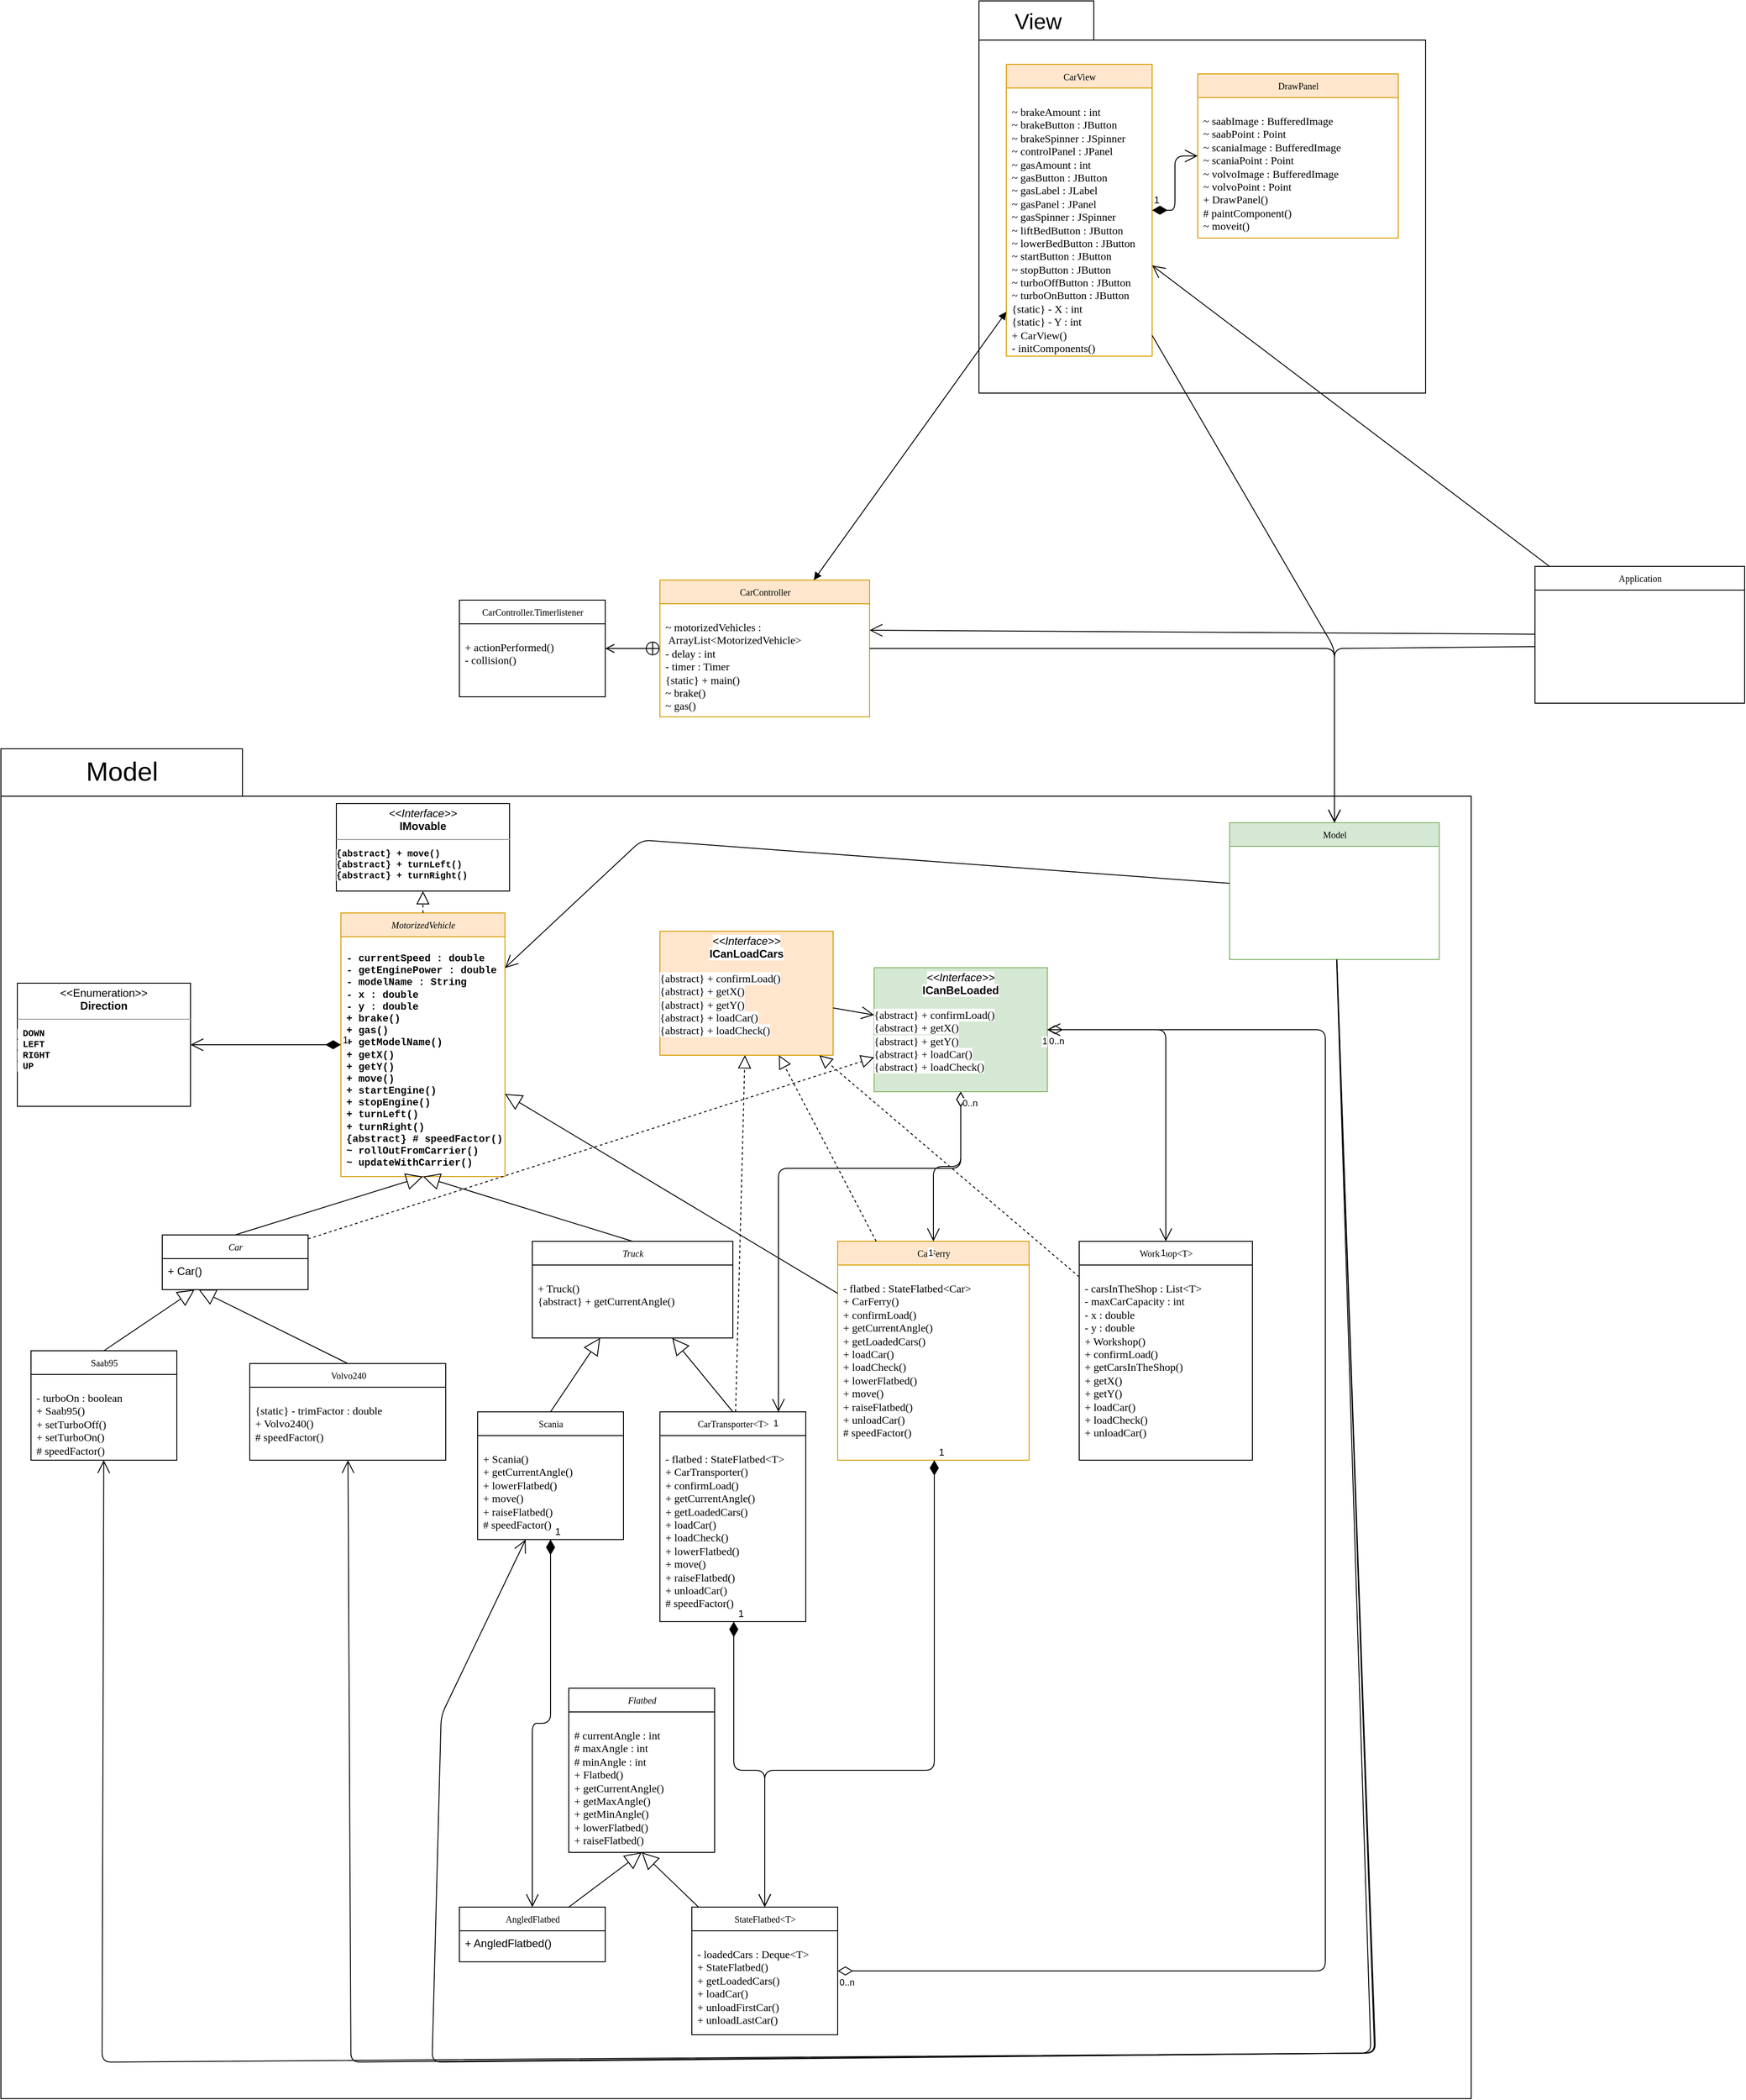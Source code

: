 <mxfile type="device" version="12.3.7" pages="1"><diagram id="c4acf3e9-155e-7222-9cf6-157b1a14988f" name="Page-1"><mxGraphModel grid="1" shadow="0" math="0" background="#ffffff" pageHeight="1100" pageWidth="850" pageScale="1" page="1" fold="1" arrows="1" connect="1" tooltips="1" guides="1" gridSize="10" dy="-27" dx="3373"><root><mxCell id="0"/><mxCell id="1" parent="0"/><mxCell id="PDJkOdd502LJBB01oQi6-63" value="" parent="1" vertex="1" style="shape=folder;fontStyle=1;spacingTop=10;tabWidth=126;tabHeight=43;tabPosition=left;html=1;fontColor=#000000;"><mxGeometry as="geometry" height="430" width="490" y="1580" x="-380"/></mxCell><mxCell id="PDJkOdd502LJBB01oQi6-27" value="&amp;nbsp;" parent="1" vertex="1" style="shape=folder;fontStyle=1;spacingTop=10;tabWidth=265;tabHeight=52;tabPosition=left;html=1;"><mxGeometry as="geometry" height="1480" width="1613" y="2400" x="-1453"/></mxCell><mxCell id="22l6sueiHiFFFNzTokqS-2" value="&lt;i&gt;MotorizedVehicle&lt;/i&gt;" parent="1" vertex="1" style="swimlane;html=1;fontStyle=0;childLayout=stackLayout;horizontal=1;startSize=26;fillColor=#ffe6cc;horizontalStack=0;resizeParent=1;resizeLast=0;collapsible=1;marginBottom=0;swimlaneFillColor=#ffffff;rounded=0;shadow=0;comic=0;labelBackgroundColor=none;strokeWidth=1;fontFamily=Verdana;fontSize=10;align=center;strokeColor=#d79b00;"><mxGeometry as="geometry" height="289" width="180" y="2580" x="-1080"/></mxCell><mxCell id="22l6sueiHiFFFNzTokqS-3" value="&lt;pre style=&quot;font-family: &amp;quot;courier new&amp;quot;; font-size: 11px;&quot;&gt;&lt;b style=&quot;font-size: 11px;&quot;&gt;&lt;font style=&quot;font-size: 11px;&quot;&gt;&lt;span style=&quot;background-color: rgb(255, 255, 255); font-size: 11px;&quot;&gt;- currentSpeed : double&lt;br style=&quot;font-size: 11px;&quot;&gt;- getEnginePower : double&lt;br style=&quot;font-size: 11px;&quot;&gt;- modelName : String&lt;br style=&quot;font-size: 11px;&quot;&gt;- x : double&lt;br style=&quot;font-size: 11px;&quot;&gt;- y : double&lt;br style=&quot;font-size: 11px;&quot;&gt;+ brake()&lt;br style=&quot;font-size: 11px;&quot;&gt;+ gas()&lt;br style=&quot;font-size: 11px;&quot;&gt;+ getModelName()&lt;br style=&quot;font-size: 11px;&quot;&gt;+ getX()&lt;br style=&quot;font-size: 11px;&quot;&gt;+ getY()&lt;br style=&quot;font-size: 11px;&quot;&gt;+ move()&lt;br style=&quot;font-size: 11px;&quot;&gt;+ startEngine()&lt;br style=&quot;font-size: 11px;&quot;&gt;+ stopEngine()&lt;br style=&quot;font-size: 11px;&quot;&gt;+ turnLeft()&lt;br style=&quot;font-size: 11px;&quot;&gt;+ turnRight()&lt;br style=&quot;font-size: 11px;&quot;&gt;{abstract} # speedFactor()&lt;br style=&quot;font-size: 11px;&quot;&gt;~ rollOutFromCarrier()&lt;br style=&quot;font-size: 11px;&quot;&gt;~ updateWithCarrier()&lt;br style=&quot;font-size: 11px;&quot;&gt;&lt;br style=&quot;font-size: 11px;&quot;&gt;&lt;/span&gt;&lt;/font&gt;&lt;/b&gt;&lt;/pre&gt;" parent="22l6sueiHiFFFNzTokqS-2" vertex="1" style="text;html=1;strokeColor=none;fillColor=none;align=left;verticalAlign=top;spacingLeft=4;spacingRight=4;whiteSpace=wrap;overflow=hidden;rotatable=0;points=[[0,0.5],[1,0.5]];portConstraint=eastwest;fontSize=11;"><mxGeometry as="geometry" height="254" width="180" y="26"/></mxCell><mxCell id="22l6sueiHiFFFNzTokqS-12" value="&lt;p style=&quot;margin: 0px ; margin-top: 4px ; text-align: center&quot;&gt;&lt;span style=&quot;background-color: rgb(255 , 255 , 255)&quot;&gt;&lt;i&gt;&amp;lt;&amp;lt;Interface&amp;gt;&amp;gt;&lt;/i&gt;&lt;br&gt;&lt;b&gt;IMovable&lt;/b&gt;&lt;/span&gt;&lt;/p&gt;&lt;hr size=&quot;1&quot;&gt;&lt;pre style=&quot;font-family: &amp;#34;courier new&amp;#34; ; font-size: 10px&quot;&gt;&lt;b&gt;&lt;span style=&quot;background-color: rgb(255 , 255 , 255)&quot;&gt;{abstract} + move()&lt;br&gt;{abstract} + turnLeft()&lt;br&gt;{abstract} + turnRight()&lt;/span&gt;&lt;/b&gt;&lt;/pre&gt;" parent="1" vertex="1" style="verticalAlign=top;align=left;overflow=fill;fontSize=12;fontFamily=Helvetica;html=1;rounded=0;shadow=0;comic=0;labelBackgroundColor=none;strokeWidth=1"><mxGeometry as="geometry" height="96" width="190" y="2460" x="-1085"/></mxCell><mxCell id="22l6sueiHiFFFNzTokqS-14" value="Scania" parent="1" vertex="1" style="swimlane;html=1;fontStyle=0;childLayout=stackLayout;horizontal=1;startSize=26;fillColor=none;horizontalStack=0;resizeParent=1;resizeLast=0;collapsible=1;marginBottom=0;swimlaneFillColor=#ffffff;rounded=0;shadow=0;comic=0;labelBackgroundColor=none;strokeWidth=1;fontFamily=Verdana;fontSize=10;align=center;"><mxGeometry as="geometry" height="140" width="160" y="3127" x="-930"/></mxCell><mxCell id="22l6sueiHiFFFNzTokqS-15" value="&lt;pre style=&quot;font-family: &amp;#34;consolas&amp;#34;&quot;&gt;&lt;span style=&quot;background-color: rgb(255 , 255 , 255)&quot;&gt;+ Scania()&lt;br&gt;+ getCurrentAngle()&lt;br&gt;+ lowerFlatbed()&lt;br&gt;+ move()&lt;br&gt;+ raiseFlatbed()&lt;br&gt;# speedFactor()&lt;/span&gt;&lt;/pre&gt;" parent="22l6sueiHiFFFNzTokqS-14" vertex="1" style="text;html=1;strokeColor=none;fillColor=none;align=left;verticalAlign=top;spacingLeft=4;spacingRight=4;whiteSpace=wrap;overflow=hidden;rotatable=0;points=[[0,0.5],[1,0.5]];portConstraint=eastwest;"><mxGeometry as="geometry" height="114" width="160" y="26"/></mxCell><mxCell id="22l6sueiHiFFFNzTokqS-18" value="Saab95" parent="1" vertex="1" style="swimlane;html=1;fontStyle=0;childLayout=stackLayout;horizontal=1;startSize=26;fillColor=none;horizontalStack=0;resizeParent=1;resizeLast=0;collapsible=1;marginBottom=0;swimlaneFillColor=#ffffff;rounded=0;shadow=0;comic=0;labelBackgroundColor=none;strokeWidth=1;fontFamily=Verdana;fontSize=10;align=center;"><mxGeometry as="geometry" height="120" width="160" y="3060" x="-1420"/></mxCell><mxCell id="22l6sueiHiFFFNzTokqS-19" value="&lt;pre style=&quot;font-family: &amp;#34;consolas&amp;#34;&quot;&gt;&lt;span style=&quot;background-color: rgb(255 , 255 , 255)&quot;&gt;- turboOn : boolean&lt;br&gt;+ Saab95()&lt;br&gt;+ setTurboOff()&lt;br&gt;+ setTurboOn()&lt;br&gt;# speedFactor()&lt;/span&gt;&lt;/pre&gt;" parent="22l6sueiHiFFFNzTokqS-18" vertex="1" style="text;html=1;strokeColor=none;fillColor=none;align=left;verticalAlign=top;spacingLeft=4;spacingRight=4;whiteSpace=wrap;overflow=hidden;rotatable=0;points=[[0,0.5],[1,0.5]];portConstraint=eastwest;"><mxGeometry as="geometry" height="94" width="160" y="26"/></mxCell><mxCell id="22l6sueiHiFFFNzTokqS-29" value="&lt;i&gt;Car&lt;/i&gt;" parent="1" vertex="1" style="swimlane;html=1;fontStyle=0;childLayout=stackLayout;horizontal=1;startSize=26;fillColor=none;horizontalStack=0;resizeParent=1;resizeLast=0;collapsible=1;marginBottom=0;swimlaneFillColor=#ffffff;rounded=0;shadow=0;comic=0;labelBackgroundColor=none;strokeWidth=1;fontFamily=Verdana;fontSize=10;align=center;"><mxGeometry as="geometry" height="60" width="160" y="2933" x="-1276"/></mxCell><mxCell id="22l6sueiHiFFFNzTokqS-30" value="+ Car()" parent="22l6sueiHiFFFNzTokqS-29" vertex="1" style="text;html=1;strokeColor=none;fillColor=none;align=left;verticalAlign=top;spacingLeft=4;spacingRight=4;whiteSpace=wrap;overflow=hidden;rotatable=0;points=[[0,0.5],[1,0.5]];portConstraint=eastwest;"><mxGeometry as="geometry" height="22" width="160" y="26"/></mxCell><mxCell id="22l6sueiHiFFFNzTokqS-33" value="&lt;i&gt;Truck&lt;br&gt;&lt;/i&gt;" parent="1" vertex="1" style="swimlane;html=1;fontStyle=0;childLayout=stackLayout;horizontal=1;startSize=26;fillColor=none;horizontalStack=0;resizeParent=1;resizeLast=0;collapsible=1;marginBottom=0;swimlaneFillColor=#ffffff;rounded=0;shadow=0;comic=0;labelBackgroundColor=none;strokeWidth=1;fontFamily=Verdana;fontSize=10;align=center;"><mxGeometry as="geometry" height="106" width="220" y="2940" x="-870"/></mxCell><mxCell id="22l6sueiHiFFFNzTokqS-34" value="&lt;pre style=&quot;font-family: &amp;#34;consolas&amp;#34;&quot;&gt;&lt;span style=&quot;background-color: rgb(255 , 255 , 255)&quot;&gt;+ Truck()&lt;br&gt;{abstract} + getCurrentAngle()&lt;/span&gt;&lt;/pre&gt;" parent="22l6sueiHiFFFNzTokqS-33" vertex="1" style="text;html=1;strokeColor=none;fillColor=none;align=left;verticalAlign=top;spacingLeft=4;spacingRight=4;whiteSpace=wrap;overflow=hidden;rotatable=0;points=[[0,0.5],[1,0.5]];portConstraint=eastwest;"><mxGeometry as="geometry" height="64" width="220" y="26"/></mxCell><mxCell id="22l6sueiHiFFFNzTokqS-38" value="&lt;i&gt;Flatbed&lt;br&gt;&lt;/i&gt;" parent="1" vertex="1" style="swimlane;html=1;fontStyle=0;childLayout=stackLayout;horizontal=1;startSize=26;fillColor=none;horizontalStack=0;resizeParent=1;resizeLast=0;collapsible=1;marginBottom=0;swimlaneFillColor=#ffffff;rounded=0;shadow=0;comic=0;labelBackgroundColor=none;strokeWidth=1;fontFamily=Verdana;fontSize=10;align=center;"><mxGeometry as="geometry" height="180" width="160" y="3430" x="-830"/></mxCell><mxCell id="22l6sueiHiFFFNzTokqS-39" value="&lt;pre style=&quot;font-family: &amp;#34;consolas&amp;#34;&quot;&gt;&lt;span style=&quot;background-color: rgb(255 , 255 , 255)&quot;&gt;# currentAngle : int&lt;br&gt;# maxAngle : int&lt;br&gt;# minAngle : int&lt;br&gt;+ Flatbed()&lt;br&gt;+ getCurrentAngle()&lt;br&gt;+ getMaxAngle()&lt;br&gt;+ getMinAngle()&lt;br&gt;+ lowerFlatbed()&lt;br&gt;+ raiseFlatbed()&lt;/span&gt;&lt;/pre&gt;" parent="22l6sueiHiFFFNzTokqS-38" vertex="1" style="text;html=1;strokeColor=none;fillColor=none;align=left;verticalAlign=top;spacingLeft=4;spacingRight=4;whiteSpace=wrap;overflow=hidden;rotatable=0;points=[[0,0.5],[1,0.5]];portConstraint=eastwest;"><mxGeometry as="geometry" height="154" width="160" y="26"/></mxCell><mxCell id="22l6sueiHiFFFNzTokqS-42" value="StateFlatbed&amp;lt;T&amp;gt;" parent="1" vertex="1" style="swimlane;html=1;fontStyle=0;childLayout=stackLayout;horizontal=1;startSize=26;fillColor=none;horizontalStack=0;resizeParent=1;resizeLast=0;collapsible=1;marginBottom=0;swimlaneFillColor=#ffffff;rounded=0;shadow=0;comic=0;labelBackgroundColor=none;strokeWidth=1;fontFamily=Verdana;fontSize=10;align=center;"><mxGeometry as="geometry" height="140" width="160" y="3670" x="-695"/></mxCell><mxCell id="22l6sueiHiFFFNzTokqS-43" value="&lt;pre style=&quot;font-family: &amp;#34;consolas&amp;#34;&quot;&gt;&lt;span style=&quot;background-color: rgb(255 , 255 , 255)&quot;&gt;- loadedCars : Deque&amp;lt;T&amp;gt;&lt;br&gt;+ StateFlatbed()&lt;br&gt;+ getLoadedCars()&lt;br&gt;+ loadCar()&lt;br&gt;+ unloadFirstCar()&lt;br&gt;+ unloadLastCar()&lt;/span&gt;&lt;/pre&gt;" parent="22l6sueiHiFFFNzTokqS-42" vertex="1" style="text;html=1;strokeColor=none;fillColor=none;align=left;verticalAlign=top;spacingLeft=4;spacingRight=4;whiteSpace=wrap;overflow=hidden;rotatable=0;points=[[0,0.5],[1,0.5]];portConstraint=eastwest;"><mxGeometry as="geometry" height="104" width="160" y="26"/></mxCell><mxCell id="22l6sueiHiFFFNzTokqS-46" value="AngledFlatbed" parent="1" vertex="1" style="swimlane;html=1;fontStyle=0;childLayout=stackLayout;horizontal=1;startSize=26;fillColor=none;horizontalStack=0;resizeParent=1;resizeLast=0;collapsible=1;marginBottom=0;swimlaneFillColor=#ffffff;rounded=0;shadow=0;comic=0;labelBackgroundColor=none;strokeWidth=1;fontFamily=Verdana;fontSize=10;align=center;"><mxGeometry as="geometry" height="60" width="160" y="3670" x="-950"/></mxCell><mxCell id="22l6sueiHiFFFNzTokqS-47" value="+ AngledFlatbed()" parent="22l6sueiHiFFFNzTokqS-46" vertex="1" style="text;html=1;strokeColor=none;fillColor=none;align=left;verticalAlign=top;spacingLeft=4;spacingRight=4;whiteSpace=wrap;overflow=hidden;rotatable=0;points=[[0,0.5],[1,0.5]];portConstraint=eastwest;"><mxGeometry as="geometry" height="22" width="160" y="26"/></mxCell><mxCell id="22l6sueiHiFFFNzTokqS-55" value="Workshop&amp;lt;T&amp;gt;" parent="1" vertex="1" style="swimlane;html=1;fontStyle=0;childLayout=stackLayout;horizontal=1;startSize=26;fillColor=none;horizontalStack=0;resizeParent=1;resizeLast=0;collapsible=1;marginBottom=0;swimlaneFillColor=#ffffff;rounded=0;shadow=0;comic=0;labelBackgroundColor=none;strokeWidth=1;fontFamily=Verdana;fontSize=10;align=center;"><mxGeometry as="geometry" height="240" width="190" y="2940" x="-270"/></mxCell><mxCell id="22l6sueiHiFFFNzTokqS-56" value="&lt;pre style=&quot;font-family: &amp;#34;consolas&amp;#34;&quot;&gt;&lt;span style=&quot;background-color: rgb(255 , 255 , 255)&quot;&gt;- carsInTheShop : List&amp;lt;T&amp;gt;&lt;br&gt;- maxCarCapacity : int&lt;br&gt;- x : double&lt;br&gt;- y : double&lt;br&gt;+ Workshop()&lt;br&gt;+ confirmLoad()&lt;br&gt;+ getCarsInTheShop()&lt;br&gt;+ getX()&lt;br&gt;+ getY()&lt;br&gt;+ loadCar()&lt;br&gt;+ loadCheck()&lt;br&gt;+ unloadCar()&lt;/span&gt;&lt;/pre&gt;" parent="22l6sueiHiFFFNzTokqS-55" vertex="1" style="text;html=1;strokeColor=none;fillColor=none;align=left;verticalAlign=top;spacingLeft=4;spacingRight=4;whiteSpace=wrap;overflow=hidden;rotatable=0;points=[[0,0.5],[1,0.5]];portConstraint=eastwest;"><mxGeometry as="geometry" height="214" width="190" y="26"/></mxCell><mxCell id="22l6sueiHiFFFNzTokqS-59" value="" parent="1" style="endArrow=block;endSize=16;endFill=0;html=1;exitX=0.5;exitY=0;exitDx=0;exitDy=0;entryX=0.5;entryY=1;entryDx=0;entryDy=0;" edge="1" target="22l6sueiHiFFFNzTokqS-2" source="22l6sueiHiFFFNzTokqS-33"><mxGeometry as="geometry" width="160" relative="1"><mxPoint as="sourcePoint" y="1069.5" x="600"/><mxPoint as="targetPoint" y="1069.5" x="440"/></mxGeometry></mxCell><mxCell id="22l6sueiHiFFFNzTokqS-60" value="" parent="1" style="endArrow=block;endSize=16;endFill=0;html=1;exitX=0.5;exitY=0;exitDx=0;exitDy=0;entryX=0.5;entryY=1;entryDx=0;entryDy=0;" edge="1" target="22l6sueiHiFFFNzTokqS-2" source="22l6sueiHiFFFNzTokqS-29"><mxGeometry as="geometry" width="160" relative="1"><mxPoint as="sourcePoint" y="1110" x="290"/><mxPoint as="targetPoint" y="1064" x="395"/></mxGeometry></mxCell><mxCell id="22l6sueiHiFFFNzTokqS-61" value="" parent="1" style="endArrow=block;endSize=16;endFill=0;html=1;exitX=0.5;exitY=0;exitDx=0;exitDy=0;" edge="1" target="22l6sueiHiFFFNzTokqS-33" source="22l6sueiHiFFFNzTokqS-24"><mxGeometry as="geometry" width="160" relative="1"><mxPoint as="sourcePoint" y="1266" x="175"/><mxPoint as="targetPoint" y="1220" x="280"/></mxGeometry></mxCell><mxCell id="22l6sueiHiFFFNzTokqS-62" value="" parent="1" style="endArrow=block;endSize=16;endFill=0;html=1;exitX=0.5;exitY=0;exitDx=0;exitDy=0;" edge="1" target="22l6sueiHiFFFNzTokqS-33" source="22l6sueiHiFFFNzTokqS-14"><mxGeometry as="geometry" width="160" relative="1"><mxPoint as="sourcePoint" y="1290" x="110"/><mxPoint as="targetPoint" y="1216" x="290"/><Array as="points"/></mxGeometry></mxCell><mxCell id="22l6sueiHiFFFNzTokqS-63" value="" parent="1" style="endArrow=block;endSize=16;endFill=0;html=1;exitX=0.5;exitY=0;exitDx=0;exitDy=0;" edge="1" target="22l6sueiHiFFFNzTokqS-29" source="22l6sueiHiFFFNzTokqS-18"><mxGeometry as="geometry" width="160" relative="1"><mxPoint as="sourcePoint" y="1634" x="-840"/><mxPoint as="targetPoint" y="1570" x="-840"/><Array as="points"/></mxGeometry></mxCell><mxCell id="22l6sueiHiFFFNzTokqS-64" value="" parent="1" style="endArrow=block;endSize=16;endFill=0;html=1;exitX=0.5;exitY=0;exitDx=0;exitDy=0;entryX=0.25;entryY=1;entryDx=0;entryDy=0;" edge="1" target="22l6sueiHiFFFNzTokqS-29" source="22l6sueiHiFFFNzTokqS-6"><mxGeometry as="geometry" width="160" relative="1"><mxPoint as="sourcePoint" y="1624" x="-800"/><mxPoint as="targetPoint" y="1550" x="-800"/></mxGeometry></mxCell><mxCell id="22l6sueiHiFFFNzTokqS-66" value="" parent="1" style="endArrow=block;endSize=16;endFill=0;html=1;entryX=0.5;entryY=1;entryDx=0;entryDy=0;" edge="1" target="22l6sueiHiFFFNzTokqS-38" source="22l6sueiHiFFFNzTokqS-46"><mxGeometry as="geometry" width="160" relative="1"><mxPoint as="sourcePoint" y="1374" x="-110"/><mxPoint as="targetPoint" y="1300" x="-200"/></mxGeometry></mxCell><mxCell id="JHe9qnljr61eEsj72Y4U-10" value="CarFerry" parent="1" vertex="1" style="swimlane;html=1;fontStyle=0;childLayout=stackLayout;horizontal=1;startSize=26;fillColor=#ffe6cc;horizontalStack=0;resizeParent=1;resizeLast=0;collapsible=1;marginBottom=0;swimlaneFillColor=#ffffff;rounded=0;shadow=0;comic=0;labelBackgroundColor=none;strokeWidth=1;fontFamily=Verdana;fontSize=10;align=center;strokeColor=#d79b00;"><mxGeometry as="geometry" height="240" width="210" y="2940" x="-535"/></mxCell><mxCell id="JHe9qnljr61eEsj72Y4U-11" value="&lt;pre style=&quot;font-family: &amp;#34;consolas&amp;#34;&quot;&gt;&lt;span style=&quot;background-color: rgb(255 , 255 , 255)&quot;&gt;- flatbed : StateFlatbed&amp;lt;Car&amp;gt;&lt;br&gt;+ CarFerry()&lt;br&gt;+ confirmLoad()&lt;br&gt;+ getCurrentAngle()&lt;br&gt;+ getLoadedCars()&lt;br&gt;+ loadCar()&lt;br&gt;+ loadCheck()&lt;br&gt;+ lowerFlatbed()&lt;br&gt;+ move()&lt;br&gt;+ raiseFlatbed()&lt;br&gt;+ unloadCar()&lt;br&gt;# speedFactor()&lt;/span&gt;&lt;/pre&gt;" parent="JHe9qnljr61eEsj72Y4U-10" vertex="1" style="text;html=1;strokeColor=none;fillColor=none;align=left;verticalAlign=top;spacingLeft=4;spacingRight=4;whiteSpace=wrap;overflow=hidden;rotatable=0;points=[[0,0.5],[1,0.5]];portConstraint=eastwest;"><mxGeometry as="geometry" height="214" width="210" y="26"/></mxCell><mxCell id="22l6sueiHiFFFNzTokqS-24" value="CarTransporter&amp;lt;T&amp;gt;" parent="1" vertex="1" style="swimlane;html=1;fontStyle=0;childLayout=stackLayout;horizontal=1;startSize=26;fillColor=none;horizontalStack=0;resizeParent=1;resizeLast=0;collapsible=1;marginBottom=0;swimlaneFillColor=#ffffff;rounded=0;shadow=0;comic=0;labelBackgroundColor=none;strokeWidth=1;fontFamily=Verdana;fontSize=10;align=center;"><mxGeometry as="geometry" height="230" width="160" y="3127" x="-730"/></mxCell><mxCell id="22l6sueiHiFFFNzTokqS-25" value="&lt;pre style=&quot;font-family: &amp;#34;consolas&amp;#34;&quot;&gt;&lt;span style=&quot;background-color: rgb(255 , 255 , 255)&quot;&gt;- flatbed : StateFlatbed&amp;lt;T&amp;gt;&lt;br&gt;+ CarTransporter()&lt;br&gt;+ confirmLoad()&lt;br&gt;+ getCurrentAngle()&lt;br&gt;+ getLoadedCars()&lt;br&gt;+ loadCar()&lt;br&gt;+ loadCheck()&lt;br&gt;+ lowerFlatbed()&lt;br&gt;+ move()&lt;br&gt;+ raiseFlatbed()&lt;br&gt;+ unloadCar()&lt;br&gt;# speedFactor()&lt;/span&gt;&lt;/pre&gt;" parent="22l6sueiHiFFFNzTokqS-24" vertex="1" style="text;html=1;strokeColor=none;fillColor=none;align=left;verticalAlign=top;spacingLeft=4;spacingRight=4;whiteSpace=wrap;overflow=hidden;rotatable=0;points=[[0,0.5],[1,0.5]];portConstraint=eastwest;"><mxGeometry as="geometry" height="204" width="160" y="26"/></mxCell><mxCell id="JHe9qnljr61eEsj72Y4U-16" value="" parent="1" style="endArrow=block;endSize=16;endFill=0;html=1;" edge="1" target="22l6sueiHiFFFNzTokqS-2" source="JHe9qnljr61eEsj72Y4U-10"><mxGeometry as="geometry" width="160" relative="1"><mxPoint as="sourcePoint" y="1063" x="130"/><mxPoint as="targetPoint" y="1017" x="235"/><Array as="points"/></mxGeometry></mxCell><mxCell id="JHe9qnljr61eEsj72Y4U-22" value="1" parent="1" style="endArrow=open;html=1;endSize=12;startArrow=diamondThin;startSize=14;startFill=1;edgeStyle=orthogonalEdgeStyle;align=left;verticalAlign=bottom;" edge="1" target="22l6sueiHiFFFNzTokqS-46" source="22l6sueiHiFFFNzTokqS-14"><mxGeometry as="geometry" y="3" x="-1" relative="1"><mxPoint as="sourcePoint" y="1480" x="30"/><mxPoint as="targetPoint" y="1560" x="-190"/></mxGeometry></mxCell><mxCell id="JHe9qnljr61eEsj72Y4U-23" value="" parent="1" style="endArrow=block;endSize=16;endFill=0;html=1;entryX=0.5;entryY=1;entryDx=0;entryDy=0;" edge="1" target="22l6sueiHiFFFNzTokqS-38" source="22l6sueiHiFFFNzTokqS-42"><mxGeometry as="geometry" width="160" relative="1"><mxPoint as="sourcePoint" y="1420" x="-460"/><mxPoint as="targetPoint" y="1340" x="-550"/></mxGeometry></mxCell><mxCell id="Su4_n0dDBhSsGX5XP4w--8" value="&lt;p style=&quot;margin: 0px ; margin-top: 4px ; text-align: center&quot;&gt;&amp;lt;&amp;lt;Enumeration&amp;gt;&amp;gt;&lt;br&gt;&lt;b&gt;Direction&lt;/b&gt;&lt;/p&gt;&lt;hr size=&quot;1&quot;&gt;&lt;pre style=&quot;font-family: &amp;#34;courier new&amp;#34; ; font-size: 10px&quot;&gt;&lt;span style=&quot;background-color: rgb(255 , 255 , 255)&quot;&gt; &lt;b&gt;DOWN&lt;br&gt; LEFT&lt;br&gt; RIGHT&lt;br&gt; UP&lt;/b&gt;&lt;/span&gt;&lt;/pre&gt;" parent="1" vertex="1" style="verticalAlign=top;align=left;overflow=fill;fontSize=12;fontFamily=Helvetica;html=1;rounded=0;shadow=0;comic=0;labelBackgroundColor=none;strokeWidth=1"><mxGeometry as="geometry" height="135" width="190" y="2657" x="-1435"/></mxCell><mxCell id="Su4_n0dDBhSsGX5XP4w--9" value="1" parent="1" style="endArrow=open;html=1;endSize=12;startArrow=diamondThin;startSize=14;startFill=1;edgeStyle=orthogonalEdgeStyle;align=left;verticalAlign=bottom;" edge="1" target="Su4_n0dDBhSsGX5XP4w--8" source="22l6sueiHiFFFNzTokqS-2"><mxGeometry as="geometry" y="3" x="-1" relative="1"><mxPoint as="sourcePoint" y="1960" x="-450"/><mxPoint as="targetPoint" y="1726" x="-450"/></mxGeometry></mxCell><mxCell id="Su4_n0dDBhSsGX5XP4w--12" value="CarController" parent="1" vertex="1" style="swimlane;html=1;fontStyle=0;childLayout=stackLayout;horizontal=1;startSize=26;fillColor=#ffe6cc;horizontalStack=0;resizeParent=1;resizeLast=0;collapsible=1;marginBottom=0;swimlaneFillColor=#ffffff;rounded=0;shadow=0;comic=0;labelBackgroundColor=none;strokeWidth=1;fontFamily=Verdana;fontSize=10;align=center;strokeColor=#d79b00;"><mxGeometry as="geometry" height="150" width="230" y="2215" x="-730"/></mxCell><mxCell id="Su4_n0dDBhSsGX5XP4w--13" value="&lt;pre style=&quot;font-family: &amp;#34;consolas&amp;#34;&quot;&gt;&lt;span style=&quot;background-color: rgb(255 , 255 , 255)&quot;&gt;~ motorizedVehicles :&lt;br&gt;&amp;nbsp;ArrayList&amp;lt;MotorizedVehicle&amp;gt;&lt;br&gt;- delay : int&lt;br&gt;- timer : Timer&lt;br&gt;{static} + main()&lt;br&gt;~ brake()&lt;br&gt;~ gas()&lt;/span&gt;&lt;/pre&gt;" parent="Su4_n0dDBhSsGX5XP4w--12" vertex="1" style="text;html=1;strokeColor=none;fillColor=none;align=left;verticalAlign=top;spacingLeft=4;spacingRight=4;whiteSpace=wrap;overflow=hidden;rotatable=0;points=[[0,0.5],[1,0.5]];portConstraint=eastwest;"><mxGeometry as="geometry" height="124" width="230" y="26"/></mxCell><mxCell id="Su4_n0dDBhSsGX5XP4w--16" value="&lt;div&gt;DrawPanel&lt;/div&gt;" parent="1" vertex="1" style="swimlane;html=1;fontStyle=0;childLayout=stackLayout;horizontal=1;startSize=26;fillColor=#ffe6cc;horizontalStack=0;resizeParent=1;resizeLast=0;collapsible=1;marginBottom=0;swimlaneFillColor=#ffffff;rounded=0;shadow=0;comic=0;labelBackgroundColor=none;strokeWidth=1;fontFamily=Verdana;fontSize=10;align=center;strokeColor=#d79b00;"><mxGeometry as="geometry" height="180" width="220" y="1660" x="-140"/></mxCell><mxCell id="Su4_n0dDBhSsGX5XP4w--17" value="&lt;pre style=&quot;font-family: &amp;#34;consolas&amp;#34;&quot;&gt;&lt;span style=&quot;background-color: rgb(255 , 255 , 255)&quot;&gt;~ saabImage : BufferedImage&lt;br&gt;~ saabPoint : Point&lt;br&gt;~ scaniaImage : BufferedImage&lt;br&gt;~ scaniaPoint : Point&lt;br&gt;~ volvoImage : BufferedImage&lt;br&gt;~ volvoPoint : Point&lt;br&gt;+ DrawPanel()&lt;br&gt;# paintComponent()&lt;br&gt;~ moveit()&lt;/span&gt;&lt;/pre&gt;" parent="Su4_n0dDBhSsGX5XP4w--16" vertex="1" style="text;html=1;strokeColor=none;fillColor=none;align=left;verticalAlign=top;spacingLeft=4;spacingRight=4;whiteSpace=wrap;overflow=hidden;rotatable=0;points=[[0,0.5],[1,0.5]];portConstraint=eastwest;"><mxGeometry as="geometry" height="154" width="220" y="26"/></mxCell><mxCell id="Su4_n0dDBhSsGX5XP4w--20" value="CarView" parent="1" vertex="1" style="swimlane;html=1;fontStyle=0;childLayout=stackLayout;horizontal=1;startSize=26;fillColor=#ffe6cc;horizontalStack=0;resizeParent=1;resizeLast=0;collapsible=1;marginBottom=0;swimlaneFillColor=#ffffff;rounded=0;shadow=0;comic=0;labelBackgroundColor=none;strokeWidth=1;fontFamily=Verdana;fontSize=10;align=center;strokeColor=#d79b00;"><mxGeometry as="geometry" height="320" width="160" y="1649.5" x="-350"/></mxCell><mxCell id="Su4_n0dDBhSsGX5XP4w--21" value="&lt;pre style=&quot;font-family: &amp;#34;consolas&amp;#34;&quot;&gt;&lt;span style=&quot;background-color: rgb(255 , 255 , 255)&quot;&gt;~ brakeAmount : int&lt;br&gt;~ brakeButton : JButton&lt;br&gt;~ brakeSpinner : JSpinner&lt;br&gt;~ controlPanel : JPanel&lt;br&gt;~ gasAmount : int&lt;br&gt;~ gasButton : JButton&lt;br&gt;~ gasLabel : JLabel&lt;br&gt;~ gasPanel : JPanel&lt;br&gt;~ gasSpinner : JSpinner&lt;br&gt;~ liftBedButton : JButton&lt;br&gt;~ lowerBedButton : JButton&lt;br&gt;~ startButton : JButton&lt;br&gt;~ stopButton : JButton&lt;br&gt;~ turboOffButton : JButton&lt;br&gt;~ turboOnButton : JButton&lt;br&gt;{static} - X : int&lt;br&gt;{static} - Y : int&lt;br&gt;+ CarView()&lt;br&gt;- initComponents()&lt;/span&gt;&lt;/pre&gt;" parent="Su4_n0dDBhSsGX5XP4w--20" vertex="1" style="text;html=1;strokeColor=none;fillColor=none;align=left;verticalAlign=top;spacingLeft=4;spacingRight=4;whiteSpace=wrap;overflow=hidden;rotatable=0;points=[[0,0.5],[1,0.5]];portConstraint=eastwest;"><mxGeometry as="geometry" height="294" width="160" y="26"/></mxCell><mxCell id="Su4_n0dDBhSsGX5XP4w--25" value="CarController.Timerlistener" parent="1" vertex="1" style="swimlane;html=1;fontStyle=0;childLayout=stackLayout;horizontal=1;startSize=26;fillColor=none;horizontalStack=0;resizeParent=1;resizeLast=0;collapsible=1;marginBottom=0;swimlaneFillColor=#ffffff;rounded=0;shadow=0;comic=0;labelBackgroundColor=none;strokeWidth=1;fontFamily=Verdana;fontSize=10;align=center;"><mxGeometry as="geometry" height="106" width="160" y="2237" x="-950"/></mxCell><mxCell id="Su4_n0dDBhSsGX5XP4w--26" value="&lt;pre style=&quot;font-family: &amp;#34;consolas&amp;#34;&quot;&gt;&lt;span style=&quot;background-color: rgb(255 , 255 , 255)&quot;&gt;+ actionPerformed()&lt;br&gt;- collision()&lt;/span&gt;&lt;/pre&gt;" parent="Su4_n0dDBhSsGX5XP4w--25" vertex="1" style="text;html=1;strokeColor=none;fillColor=none;align=left;verticalAlign=top;spacingLeft=4;spacingRight=4;whiteSpace=wrap;overflow=hidden;rotatable=0;points=[[0,0.5],[1,0.5]];portConstraint=eastwest;"><mxGeometry as="geometry" height="54" width="160" y="26"/></mxCell><mxCell id="Su4_n0dDBhSsGX5XP4w--29" value="" parent="1" style="endArrow=block;dashed=1;endFill=0;endSize=12;html=1;" edge="1" target="22l6sueiHiFFFNzTokqS-50" source="22l6sueiHiFFFNzTokqS-24"><mxGeometry as="geometry" width="160" relative="1"><mxPoint as="sourcePoint" y="1430" x="-340"/><mxPoint as="targetPoint" y="1430" x="-180"/></mxGeometry></mxCell><mxCell id="Su4_n0dDBhSsGX5XP4w--30" value="" parent="1" style="endArrow=block;dashed=1;endFill=0;endSize=12;html=1;" edge="1" target="22l6sueiHiFFFNzTokqS-50" source="JHe9qnljr61eEsj72Y4U-10"><mxGeometry as="geometry" width="160" relative="1"><mxPoint as="sourcePoint" y="1620" x="-202.346"/><mxPoint as="targetPoint" y="1513" x="-106.14"/></mxGeometry></mxCell><mxCell id="Su4_n0dDBhSsGX5XP4w--31" value="" parent="1" style="endArrow=block;dashed=1;endFill=0;endSize=12;html=1;" edge="1" target="22l6sueiHiFFFNzTokqS-50" source="22l6sueiHiFFFNzTokqS-55"><mxGeometry as="geometry" width="160" relative="1"><mxPoint as="sourcePoint" y="1620" x="-45"/><mxPoint as="targetPoint" y="1513" x="-45"/></mxGeometry></mxCell><mxCell id="Su4_n0dDBhSsGX5XP4w--32" value="" parent="1" style="endArrow=block;dashed=1;endFill=0;endSize=12;html=1;" edge="1" target="22l6sueiHiFFFNzTokqS-12" source="22l6sueiHiFFFNzTokqS-2"><mxGeometry as="geometry" width="160" relative="1"><mxPoint as="sourcePoint" y="1210" x="-460"/><mxPoint as="targetPoint" y="1200" x="-291.342"/></mxGeometry></mxCell><mxCell id="Su4_n0dDBhSsGX5XP4w--54" value="" parent="1" style="endArrow=open;startArrow=circlePlus;endFill=0;startFill=0;endSize=8;html=1;" edge="1" target="Su4_n0dDBhSsGX5XP4w--25" source="Su4_n0dDBhSsGX5XP4w--12"><mxGeometry as="geometry" width="160" relative="1"><mxPoint as="sourcePoint" y="2540" x="50"/><mxPoint as="targetPoint" y="1780" x="-100"/></mxGeometry></mxCell><mxCell id="Su4_n0dDBhSsGX5XP4w--61" value="1" parent="1" style="endArrow=open;html=1;endSize=12;startArrow=diamondThin;startSize=14;startFill=1;edgeStyle=orthogonalEdgeStyle;align=left;verticalAlign=bottom;" edge="1" target="Su4_n0dDBhSsGX5XP4w--16" source="Su4_n0dDBhSsGX5XP4w--20"><mxGeometry as="geometry" y="3" x="-1" relative="1"><mxPoint as="sourcePoint" y="2066" x="-260"/><mxPoint as="targetPoint" y="2066" x="-100"/></mxGeometry></mxCell><mxCell id="22l6sueiHiFFFNzTokqS-6" value="Volvo240" parent="1" vertex="1" style="swimlane;html=1;fontStyle=0;childLayout=stackLayout;horizontal=1;startSize=26;fillColor=none;horizontalStack=0;resizeParent=1;resizeLast=0;collapsible=1;marginBottom=0;swimlaneFillColor=#ffffff;rounded=0;shadow=0;comic=0;labelBackgroundColor=none;strokeWidth=1;fontFamily=Verdana;fontSize=10;align=center;"><mxGeometry as="geometry" height="106" width="215" y="3074" x="-1180"/></mxCell><mxCell id="22l6sueiHiFFFNzTokqS-7" value="&lt;pre style=&quot;font-family: &amp;#34;consolas&amp;#34;&quot;&gt;&lt;span style=&quot;background-color: rgb(255 , 255 , 255)&quot;&gt;{static} - trimFactor : double&lt;br&gt;+ Volvo240()&lt;br&gt;# speedFactor()&lt;/span&gt;&lt;/pre&gt;" parent="22l6sueiHiFFFNzTokqS-6" vertex="1" style="text;html=1;strokeColor=none;fillColor=none;align=left;verticalAlign=top;spacingLeft=4;spacingRight=4;whiteSpace=wrap;overflow=hidden;rotatable=0;points=[[0,0.5],[1,0.5]];portConstraint=eastwest;"><mxGeometry as="geometry" height="74" width="215" y="26"/></mxCell><mxCell id="PDJkOdd502LJBB01oQi6-1" value="&lt;p style=&quot;margin: 0px ; margin-top: 4px ; text-align: center&quot;&gt;&lt;span style=&quot;background-color: rgb(255 , 255 , 255)&quot;&gt;&lt;i&gt;&amp;lt;&amp;lt;Interface&amp;gt;&amp;gt;&lt;/i&gt;&lt;br&gt;&lt;b&gt;ICanBeLoaded&lt;/b&gt;&lt;/span&gt;&lt;span style=&quot;background-color: rgb(255 , 255 , 255)&quot;&gt;&lt;b&gt;&lt;br&gt;&lt;/b&gt;&lt;/span&gt;&lt;/p&gt;&lt;pre style=&quot;font-family: &amp;#34;consolas&amp;#34;&quot;&gt;&lt;span style=&quot;background-color: rgb(255 , 255 , 255)&quot;&gt;{abstract} + confirmLoad()&lt;br&gt;{abstract} + getX()&lt;br&gt;{abstract} + getY()&lt;br&gt;{abstract} + loadCar()&lt;br&gt;{abstract} + loadCheck()&lt;/span&gt;&lt;/pre&gt;" parent="1" vertex="1" style="verticalAlign=top;align=left;overflow=fill;fontSize=12;fontFamily=Helvetica;html=1;rounded=0;shadow=0;comic=0;labelBackgroundColor=none;strokeWidth=1;fillColor=#d5e8d4;strokeColor=#82b366;"><mxGeometry as="geometry" height="136" width="190" y="2640" x="-495"/></mxCell><mxCell id="PDJkOdd502LJBB01oQi6-15" value="Model" parent="1" vertex="1" style="swimlane;html=1;fontStyle=0;childLayout=stackLayout;horizontal=1;startSize=26;fillColor=#d5e8d4;horizontalStack=0;resizeParent=1;resizeLast=0;collapsible=1;marginBottom=0;swimlaneFillColor=#ffffff;rounded=0;shadow=0;comic=0;labelBackgroundColor=none;strokeWidth=1;fontFamily=Verdana;fontSize=10;align=center;strokeColor=#82b366;"><mxGeometry as="geometry" height="150" width="230" y="2481" x="-105"/></mxCell><mxCell id="PDJkOdd502LJBB01oQi6-16" value="&lt;pre style=&quot;font-family: &amp;#34;consolas&amp;#34;&quot;&gt;&lt;/pre&gt;" parent="PDJkOdd502LJBB01oQi6-15" vertex="1" style="text;html=1;strokeColor=none;fillColor=none;align=left;verticalAlign=top;spacingLeft=4;spacingRight=4;whiteSpace=wrap;overflow=hidden;rotatable=0;points=[[0,0.5],[1,0.5]];portConstraint=eastwest;"><mxGeometry as="geometry" height="124" width="230" y="26"/></mxCell><mxCell id="22l6sueiHiFFFNzTokqS-50" value="&lt;p style=&quot;margin: 0px ; margin-top: 4px ; text-align: center&quot;&gt;&lt;span style=&quot;background-color: rgb(255 , 255 , 255)&quot;&gt;&lt;i&gt;&amp;lt;&amp;lt;Interface&amp;gt;&amp;gt;&lt;/i&gt;&lt;br&gt;&lt;b&gt;ICanLoadCars&lt;/b&gt;&lt;/span&gt;&lt;/p&gt;&lt;pre style=&quot;font-family: &amp;#34;consolas&amp;#34;&quot;&gt;&lt;span style=&quot;background-color: rgb(255 , 255 , 255)&quot;&gt;{abstract} + confirmLoad()&lt;br&gt;{abstract} + getX()&lt;br&gt;{abstract} + getY()&lt;br&gt;{abstract} + loadCar()&lt;br&gt;{abstract} + loadCheck()&lt;/span&gt;&lt;/pre&gt;" parent="1" vertex="1" style="verticalAlign=top;align=left;overflow=fill;fontSize=12;fontFamily=Helvetica;html=1;rounded=0;shadow=0;comic=0;labelBackgroundColor=none;strokeWidth=1;fillColor=#ffe6cc;strokeColor=#d79b00;"><mxGeometry as="geometry" height="136" width="190" y="2600" x="-730"/></mxCell><mxCell id="PDJkOdd502LJBB01oQi6-32" value="1" parent="1" style="endArrow=open;html=1;endSize=12;startArrow=diamondThin;startSize=14;startFill=1;edgeStyle=orthogonalEdgeStyle;align=left;verticalAlign=bottom;" edge="1" target="22l6sueiHiFFFNzTokqS-42" source="22l6sueiHiFFFNzTokqS-24"><mxGeometry as="geometry" y="3" x="-1" relative="1"><mxPoint as="sourcePoint" y="3287" x="-830"/><mxPoint as="targetPoint" y="3690" x="-870"/><Array as="points"><mxPoint y="3520" x="-649"/><mxPoint y="3520" x="-615"/></Array></mxGeometry></mxCell><mxCell id="PDJkOdd502LJBB01oQi6-33" value="1" parent="1" style="endArrow=open;html=1;endSize=12;startArrow=diamondThin;startSize=14;startFill=1;edgeStyle=orthogonalEdgeStyle;align=left;verticalAlign=bottom;" edge="1" target="22l6sueiHiFFFNzTokqS-42" source="JHe9qnljr61eEsj72Y4U-10"><mxGeometry as="geometry" y="3" x="-1" relative="1"><mxPoint as="sourcePoint" y="3380" x="-479.971"/><mxPoint as="targetPoint" y="3693" x="-445.853"/><Array as="points"><mxPoint y="3520" x="-429"/><mxPoint y="3520" x="-615"/></Array></mxGeometry></mxCell><mxCell id="PDJkOdd502LJBB01oQi6-36" value="" parent="1" style="endArrow=open;html=1;endSize=12;startArrow=diamondThin;startSize=14;startFill=0;edgeStyle=orthogonalEdgeStyle;strokeColor=#000000;" edge="1" target="22l6sueiHiFFFNzTokqS-55" source="PDJkOdd502LJBB01oQi6-1"><mxGeometry as="geometry" relative="1"><mxPoint as="sourcePoint" y="3900" x="-1270"/><mxPoint as="targetPoint" y="3900" x="-1110"/></mxGeometry></mxCell><mxCell id="PDJkOdd502LJBB01oQi6-37" value="0..n" parent="PDJkOdd502LJBB01oQi6-36" vertex="1" style="resizable=0;html=1;align=left;verticalAlign=top;labelBackgroundColor=#ffffff;fontSize=10;" connectable="0"><mxGeometry as="geometry" x="-1" relative="1"/></mxCell><mxCell id="PDJkOdd502LJBB01oQi6-38" value="1" parent="PDJkOdd502LJBB01oQi6-36" vertex="1" style="resizable=0;html=1;align=right;verticalAlign=top;labelBackgroundColor=#ffffff;fontSize=10;" connectable="0"><mxGeometry as="geometry" x="1" relative="1"/></mxCell><mxCell id="PDJkOdd502LJBB01oQi6-42" value="" parent="1" style="endArrow=open;html=1;endSize=12;startArrow=diamondThin;startSize=14;startFill=0;edgeStyle=orthogonalEdgeStyle;strokeColor=#000000;" edge="1" target="22l6sueiHiFFFNzTokqS-24" source="PDJkOdd502LJBB01oQi6-1"><mxGeometry as="geometry" relative="1"><mxPoint as="sourcePoint" y="2728.176" x="-285.0"/><mxPoint as="targetPoint" y="2960" x="-155.353"/><Array as="points"><mxPoint y="2860" x="-400"/><mxPoint y="2860" x="-600"/></Array></mxGeometry></mxCell><mxCell id="PDJkOdd502LJBB01oQi6-43" value="0..n" parent="PDJkOdd502LJBB01oQi6-42" vertex="1" style="resizable=0;html=1;align=left;verticalAlign=top;labelBackgroundColor=#ffffff;fontSize=10;" connectable="0"><mxGeometry as="geometry" x="-1" relative="1"/></mxCell><mxCell id="PDJkOdd502LJBB01oQi6-44" value="1" parent="PDJkOdd502LJBB01oQi6-42" vertex="1" style="resizable=0;html=1;align=right;verticalAlign=top;labelBackgroundColor=#ffffff;fontSize=10;" connectable="0"><mxGeometry as="geometry" x="1" relative="1"/></mxCell><mxCell id="PDJkOdd502LJBB01oQi6-45" value="" parent="1" style="endArrow=open;html=1;endSize=12;startArrow=diamondThin;startSize=14;startFill=0;edgeStyle=orthogonalEdgeStyle;strokeColor=#000000;" edge="1" target="JHe9qnljr61eEsj72Y4U-10" source="PDJkOdd502LJBB01oQi6-1"><mxGeometry as="geometry" relative="1"><mxPoint as="sourcePoint" y="2738.176" x="-275.0"/><mxPoint as="targetPoint" y="2970" x="-145.353"/></mxGeometry></mxCell><mxCell id="PDJkOdd502LJBB01oQi6-46" value="0..n" parent="PDJkOdd502LJBB01oQi6-45" vertex="1" style="resizable=0;html=1;align=left;verticalAlign=top;labelBackgroundColor=#ffffff;fontSize=10;" connectable="0"><mxGeometry as="geometry" x="-1" relative="1"/></mxCell><mxCell id="PDJkOdd502LJBB01oQi6-47" value="1" parent="PDJkOdd502LJBB01oQi6-45" vertex="1" style="resizable=0;html=1;align=right;verticalAlign=top;labelBackgroundColor=#ffffff;fontSize=10;" connectable="0"><mxGeometry as="geometry" x="1" relative="1"/></mxCell><mxCell id="PDJkOdd502LJBB01oQi6-48" value="" parent="1" style="endArrow=open;html=1;endSize=12;startArrow=diamondThin;startSize=14;startFill=0;edgeStyle=orthogonalEdgeStyle;strokeColor=#000000;" edge="1" target="PDJkOdd502LJBB01oQi6-1" source="22l6sueiHiFFFNzTokqS-42"><mxGeometry as="geometry" y="-30" x="-0.001" relative="1"><mxPoint as="sourcePoint" y="3900" x="-1450"/><mxPoint as="targetPoint" y="3900" x="-1290"/><Array as="points"><mxPoint y="3740"/><mxPoint y="2708"/></Array><mxPoint as="offset"/></mxGeometry></mxCell><mxCell id="PDJkOdd502LJBB01oQi6-49" value="0..n" parent="PDJkOdd502LJBB01oQi6-48" vertex="1" style="resizable=0;html=1;align=left;verticalAlign=top;labelBackgroundColor=#ffffff;fontSize=10;" connectable="0"><mxGeometry as="geometry" x="-1" relative="1"/></mxCell><mxCell id="PDJkOdd502LJBB01oQi6-50" value="1" parent="PDJkOdd502LJBB01oQi6-48" vertex="1" style="resizable=0;html=1;align=right;verticalAlign=top;labelBackgroundColor=#ffffff;fontSize=10;" connectable="0"><mxGeometry as="geometry" x="1" relative="1"/></mxCell><mxCell id="PDJkOdd502LJBB01oQi6-51" value="" parent="1" style="endArrow=open;endFill=1;endSize=12;html=1;strokeColor=#000000;" edge="1" target="PDJkOdd502LJBB01oQi6-1" source="22l6sueiHiFFFNzTokqS-50"><mxGeometry as="geometry" width="160" relative="1"><mxPoint as="sourcePoint" y="3900" x="-1450"/><mxPoint as="targetPoint" y="3900" x="-1290"/></mxGeometry></mxCell><mxCell id="PDJkOdd502LJBB01oQi6-52" value="" parent="1" style="endArrow=block;dashed=1;endFill=0;endSize=12;html=1;strokeColor=#000000;" edge="1" target="PDJkOdd502LJBB01oQi6-1" source="22l6sueiHiFFFNzTokqS-29"><mxGeometry as="geometry" width="160" relative="1"><mxPoint as="sourcePoint" y="2960" x="-1080"/><mxPoint as="targetPoint" y="2960" x="-920"/></mxGeometry></mxCell><mxCell id="PDJkOdd502LJBB01oQi6-53" value="" parent="1" style="endArrow=open;endFill=1;endSize=12;html=1;strokeColor=#000000;" edge="1" target="22l6sueiHiFFFNzTokqS-2" source="PDJkOdd502LJBB01oQi6-15"><mxGeometry as="geometry" width="160" relative="1"><mxPoint as="sourcePoint" y="3900" x="-1450"/><mxPoint as="targetPoint" y="3900" x="-1290"/><Array as="points"><mxPoint y="2500" x="-750"/></Array></mxGeometry></mxCell><mxCell id="PDJkOdd502LJBB01oQi6-54" value="" parent="1" style="endArrow=open;endFill=1;endSize=12;html=1;strokeColor=#000000;" edge="1" target="22l6sueiHiFFFNzTokqS-18" source="PDJkOdd502LJBB01oQi6-15"><mxGeometry as="geometry" width="160" relative="1"><mxPoint as="sourcePoint" y="2385.714" x="-50.0"/><mxPoint as="targetPoint" y="2650.312" x="-890.0"/><Array as="points"><mxPoint y="3830" x="54"/><mxPoint y="3840" x="-1342"/></Array></mxGeometry></mxCell><mxCell id="PDJkOdd502LJBB01oQi6-55" value="" parent="1" style="endArrow=open;endFill=1;endSize=12;html=1;strokeColor=#000000;" edge="1" target="22l6sueiHiFFFNzTokqS-6" source="PDJkOdd502LJBB01oQi6-15"><mxGeometry as="geometry" width="160" relative="1"><mxPoint as="sourcePoint" y="2440.0" x="64.949"/><mxPoint as="targetPoint" y="3190" x="-1330.167"/><Array as="points"><mxPoint y="3830" x="55"/><mxPoint y="3840" x="-1069"/></Array></mxGeometry></mxCell><mxCell id="PDJkOdd502LJBB01oQi6-56" value="" parent="1" style="endArrow=open;endFill=1;endSize=12;html=1;strokeColor=#000000;" edge="1" target="22l6sueiHiFFFNzTokqS-15" source="PDJkOdd502LJBB01oQi6-15"><mxGeometry as="geometry" width="160" relative="1"><mxPoint as="sourcePoint" y="2440.0" x="65.0"/><mxPoint as="targetPoint" y="3190" x="-1062.24"/><Array as="points"><mxPoint y="3830" x="50"/><mxPoint y="3840" x="-980"/><mxPoint y="3460" x="-970"/></Array></mxGeometry></mxCell><mxCell id="PDJkOdd502LJBB01oQi6-59" value="&lt;font style=&quot;font-size: 29px&quot;&gt;Model&lt;/font&gt;" parent="1" vertex="1" style="text;html=1;strokeColor=none;fillColor=none;align=center;verticalAlign=middle;whiteSpace=wrap;rounded=0;"><mxGeometry as="geometry" height="30" width="240" y="2410" x="-1440"/></mxCell><mxCell id="PDJkOdd502LJBB01oQi6-61" value="Application" parent="1" vertex="1" style="swimlane;html=1;fontStyle=0;childLayout=stackLayout;horizontal=1;startSize=26;horizontalStack=0;resizeParent=1;resizeLast=0;collapsible=1;marginBottom=0;swimlaneFillColor=#ffffff;rounded=0;shadow=0;comic=0;labelBackgroundColor=none;strokeWidth=1;fontFamily=Verdana;fontSize=10;align=center;"><mxGeometry as="geometry" height="150" width="230" y="2200" x="230"/></mxCell><mxCell id="PDJkOdd502LJBB01oQi6-62" value="&lt;pre style=&quot;font-family: &amp;#34;consolas&amp;#34;&quot;&gt;&lt;/pre&gt;" parent="PDJkOdd502LJBB01oQi6-61" vertex="1" style="text;html=1;strokeColor=none;fillColor=none;align=left;verticalAlign=top;spacingLeft=4;spacingRight=4;whiteSpace=wrap;overflow=hidden;rotatable=0;points=[[0,0.5],[1,0.5]];portConstraint=eastwest;"><mxGeometry as="geometry" height="124" width="230" y="26"/></mxCell><mxCell id="PDJkOdd502LJBB01oQi6-64" value="" parent="1" style="endArrow=open;endFill=1;endSize=12;html=1;strokeColor=#000000;" edge="1" target="Su4_n0dDBhSsGX5XP4w--20" source="PDJkOdd502LJBB01oQi6-61"><mxGeometry as="geometry" width="160" relative="1"><mxPoint as="sourcePoint" y="2352.026" x="-67.5"/><mxPoint as="targetPoint" y="2444.812" x="-862.5"/><Array as="points"/></mxGeometry></mxCell><mxCell id="PDJkOdd502LJBB01oQi6-65" value="" parent="1" style="endArrow=open;endFill=1;endSize=12;html=1;strokeColor=#000000;entryX=1;entryY=0.234;entryDx=0;entryDy=0;entryPerimeter=0;" edge="1" target="Su4_n0dDBhSsGX5XP4w--13" source="PDJkOdd502LJBB01oQi6-61"><mxGeometry as="geometry" width="160" relative="1"><mxPoint as="sourcePoint" y="2128" x="-509.374"/><mxPoint as="targetPoint" y="1918.468" x="-340.0"/><Array as="points"/></mxGeometry></mxCell><mxCell id="PDJkOdd502LJBB01oQi6-66" value="" parent="1" style="endArrow=open;endFill=1;endSize=12;html=1;strokeColor=#000000;exitX=0;exitY=0.5;exitDx=0;exitDy=0;" edge="1" target="PDJkOdd502LJBB01oQi6-15" source="PDJkOdd502LJBB01oQi6-62"><mxGeometry as="geometry" width="160" relative="1"><mxPoint as="sourcePoint" y="2203" x="-455.0"/><mxPoint as="targetPoint" y="2203" x="-325.0"/><Array as="points"><mxPoint y="2290" x="10"/></Array></mxGeometry></mxCell><mxCell id="PDJkOdd502LJBB01oQi6-67" value="&lt;font style=&quot;font-size: 24px&quot;&gt;View&lt;/font&gt;" parent="1" vertex="1" style="text;html=1;strokeColor=none;fillColor=none;align=center;verticalAlign=middle;whiteSpace=wrap;rounded=0;fontColor=#000000;"><mxGeometry as="geometry" height="30" width="110" y="1588" x="-370"/></mxCell><mxCell id="PDJkOdd502LJBB01oQi6-68" value="" parent="1" style="endArrow=block;startArrow=block;endFill=1;startFill=1;html=1;strokeColor=#000000;fontColor=#000000;" edge="1" target="Su4_n0dDBhSsGX5XP4w--20" source="Su4_n0dDBhSsGX5XP4w--12"><mxGeometry as="geometry" width="160" relative="1"><mxPoint as="sourcePoint" y="2140" x="-440"/><mxPoint as="targetPoint" y="2140" x="-280"/></mxGeometry></mxCell><mxCell id="PDJkOdd502LJBB01oQi6-69" value="" parent="1" style="endArrow=open;endFill=1;endSize=12;html=1;strokeColor=#000000;fontColor=#000000;" edge="1" target="PDJkOdd502LJBB01oQi6-15" source="Su4_n0dDBhSsGX5XP4w--20"><mxGeometry as="geometry" width="160" relative="1"><mxPoint as="sourcePoint" y="2170" x="-340"/><mxPoint as="targetPoint" y="2170" x="-180"/><Array as="points"><mxPoint y="2290" x="10"/></Array></mxGeometry></mxCell><mxCell id="PDJkOdd502LJBB01oQi6-70" value="" parent="1" style="endArrow=open;endFill=1;endSize=12;html=1;strokeColor=#000000;fontColor=#000000;" edge="1" target="PDJkOdd502LJBB01oQi6-15" source="Su4_n0dDBhSsGX5XP4w--12"><mxGeometry as="geometry" width="160" relative="1"><mxPoint as="sourcePoint" y="1979.5" x="-199.987"/><mxPoint as="targetPoint" y="2491" x="-8.131"/><Array as="points"><mxPoint y="2290" x="10"/></Array></mxGeometry></mxCell></root></mxGraphModel></diagram></mxfile>
